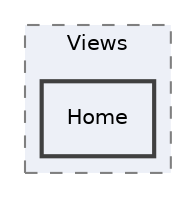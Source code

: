 digraph "obj/Debug/net5.0/Razor/Views/Home"
{
 // LATEX_PDF_SIZE
  edge [fontname="Helvetica",fontsize="10",labelfontname="Helvetica",labelfontsize="10"];
  node [fontname="Helvetica",fontsize="10",shape=record];
  compound=true
  subgraph clusterdir_353ed0f21ce43f3df67b554e39a9b9f1 {
    graph [ bgcolor="#edf0f7", pencolor="grey50", style="filled,dashed,", label="Views", fontname="Helvetica", fontsize="10", URL="dir_353ed0f21ce43f3df67b554e39a9b9f1.html"]
  dir_dde5423f19eac1a32c814b45493e3a86 [shape=box, label="Home", style="filled,bold,", fillcolor="#edf0f7", color="grey25", URL="dir_dde5423f19eac1a32c814b45493e3a86.html"];
  }
}
